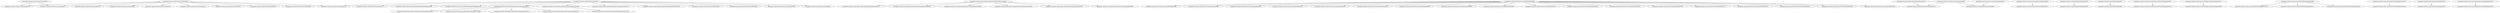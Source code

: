 digraph "ddg/ddg"
{
	"org.apache.commons.math.fraction.Fraction#33" -> "org.apache.commons.math.analysis.polynomials.PolynomialsUtils#47";
	"org.apache.commons.math.analysis.polynomials.PolynomialsUtils#47" -> "org.apache.commons.math.analysis.polynomials.PolynomialsUtils#95";
	"org.apache.commons.math.fraction.Fraction#33" -> "org.apache.commons.math.analysis.polynomials.PolynomialsUtils$1#96";
	"org.apache.commons.math.analysis.polynomials.PolynomialsUtils$1#96" -> "org.apache.commons.math.analysis.polynomials.PolynomialsUtils$1#100";
	"org.apache.commons.math.fraction.Fraction#209" -> "org.apache.commons.math.fraction.Fraction#472";
	"org.apache.commons.math.fraction.Fraction#33" -> "org.apache.commons.math.fraction.Fraction#472";
	"org.apache.commons.math.fraction.Fraction#209" -> "org.apache.commons.math.fraction.Fraction#415";
	"org.apache.commons.math.fraction.Fraction#209" -> "org.apache.commons.math.fraction.Fraction#361";
	"org.apache.commons.math.fraction.Fraction#209" -> "org.apache.commons.math.fraction.Fraction#270";
	"org.apache.commons.math.analysis.polynomials.PolynomialFunction#59" -> "org.apache.commons.math.analysis.polynomials.PolynomialFunction#277";
	"org.apache.commons.math.analysis.polynomials.PolynomialsUtils#47" -> "org.apache.commons.math.analysis.polynomials.PolynomialsUtils#173";
	"org.apache.commons.math.fraction.Fraction#33" -> "org.apache.commons.math.analysis.polynomials.PolynomialsUtils$4#177";
	"org.apache.commons.math.analysis.polynomials.PolynomialsUtils#47" -> "org.apache.commons.math.analysis.polynomials.PolynomialsUtils#146";
	"org.apache.commons.math.analysis.polynomials.PolynomialFunction#59" -> "org.apache.commons.math.analysis.polynomials.PolynomialFunction#248";
	"org.apache.commons.math.analysis.polynomials.PolynomialFunction#59" -> "org.apache.commons.math.analysis.polynomials.PolynomialFunction#204";
	"org.apache.commons.math.analysis.polynomials.PolynomialFunction#59" -> "org.apache.commons.math.analysis.polynomials.PolynomialFunction#138";
	"org.apache.commons.math.analysis.polynomials.PolynomialFunction#59" -> "org.apache.commons.math.analysis.polynomials.PolynomialFunction#105";
	"org.apache.commons.math.analysis.polynomials.PolynomialsUtils#47" -> "org.apache.commons.math.analysis.polynomials.PolynomialsUtils#120";
	"org.apache.commons.math.fraction.Fraction#33" -> "org.apache.commons.math.analysis.polynomials.PolynomialsUtils$2#124";
	"org.apache.commons.math.analysis.polynomials.PolynomialFunction#59" -> "org.apache.commons.math.analysis.polynomials.PolynomialFunction#83";
	"org.apache.commons.math.fraction.FractionFormatTest#36" -> "org.apache.commons.math.fraction.FractionFormatTest#251";
	"org.apache.commons.math.fraction.AbstractFormat#63" -> "org.apache.commons.math.fraction.AbstractFormat#105";
	"org.apache.commons.math.fraction.AbstractFormat#129" -> "org.apache.commons.math.fraction.AbstractFormat#105";
	"org.apache.commons.math.fraction.FractionFormatTest#36" -> "org.apache.commons.math.fraction.FractionFormatTest#84";
	"org.apache.commons.math.fraction.Fraction#209" -> "org.apache.commons.math.fraction.Fraction#327";
	"org.apache.commons.math.fraction.Fraction#209" -> "org.apache.commons.math.fraction.Fraction#319";
	"org.apache.commons.math.fraction.ProperFractionFormat#225" -> "org.apache.commons.math.fraction.ProperFractionFormat#117";
	"org.apache.commons.math.fraction.AbstractFormat#63" -> "org.apache.commons.math.fraction.AbstractFormat#97";
	"org.apache.commons.math.fraction.FractionFormatTest#36" -> "org.apache.commons.math.fraction.FractionFormatTest#294";
	"org.apache.commons.math.fraction.Fraction#138" -> "org.apache.commons.math.fraction.Fraction#327";
	"org.apache.commons.math.fraction.Fraction#138" -> "org.apache.commons.math.fraction.Fraction#319";
	"org.apache.commons.math.fraction.FractionFormatTest#36" -> "org.apache.commons.math.fraction.FractionFormatTest#74";
	"org.apache.commons.math.fraction.FractionFormatTest#36" -> "org.apache.commons.math.fraction.FractionFormatTest#195";
	"org.apache.commons.math.MathRuntimeException#43" -> "org.apache.commons.math.MathRuntimeException#64";
	"org.apache.commons.math.fraction.FractionFormatTest#36" -> "org.apache.commons.math.fraction.FractionFormatTest#215";
	"org.apache.commons.math.fraction.FractionFormatTest#36" -> "org.apache.commons.math.fraction.FractionFormatTest#94";
	"org.apache.commons.math.fraction.FractionFormatTest#36" -> "org.apache.commons.math.fraction.FractionFormatTest#283";
	"org.apache.commons.math.fraction.FractionFormatTest#36" -> "org.apache.commons.math.fraction.FractionFormatTest#63";
	"org.apache.commons.math.fraction.FractionFormatTest#36" -> "org.apache.commons.math.fraction.FractionFormatTest#52";
	"org.apache.commons.math.fraction.FractionFormatTest#36" -> "org.apache.commons.math.fraction.FractionFormatTest#149";
	"org.apache.commons.math.fraction.FractionFormatTest#36" -> "org.apache.commons.math.fraction.FractionFormatTest#267";
	"org.apache.commons.math.fraction.AbstractFormat#115" -> "org.apache.commons.math.fraction.AbstractFormat#97";
	"org.apache.commons.math.fraction.FractionFormatTest#36" -> "org.apache.commons.math.fraction.FractionFormatTest#234";
	"org.apache.commons.math.fraction.FractionFormatTest#36" -> "org.apache.commons.math.fraction.FractionFormatTest#112";
	"org.apache.commons.math.fraction.FractionFormatTest#36" -> "org.apache.commons.math.fraction.FractionFormatTest#132";
	"org.apache.commons.math.fraction.FractionFormatTest#36" -> "org.apache.commons.math.fraction.FractionFormatTest#41";
	"org.apache.commons.math.fraction.FractionFormatTest#36" -> "org.apache.commons.math.fraction.FractionFormatTest#298";
	"org.apache.commons.math.fraction.FractionFormatTest#36" -> "org.apache.commons.math.fraction.FractionFormatTest#168";
	"org.apache.commons.math.fraction.Fraction#209" -> "org.apache.commons.math.fraction.Fraction#244";
	"org.apache.commons.math.fraction.Fraction#33" -> "org.apache.commons.math.fraction.FractionTest#298";
	"org.apache.commons.math.fraction.Fraction#33" -> "org.apache.commons.math.fraction.FractionTest#453";
	"org.apache.commons.math.fraction.Fraction#209" -> "org.apache.commons.math.fraction.Fraction#373";
	"org.apache.commons.math.fraction.Fraction#209" -> "org.apache.commons.math.fraction.Fraction#285";
	"org.apache.commons.math.fraction.Fraction#33" -> "org.apache.commons.math.fraction.FractionTest#536";
	"org.apache.commons.math.fraction.Fraction#33" -> "org.apache.commons.math.fraction.Fraction#521";
	"org.apache.commons.math.fraction.Fraction#209" -> "org.apache.commons.math.fraction.Fraction#498";
	"org.apache.commons.math.fraction.Fraction#33" -> "org.apache.commons.math.fraction.FractionTest#377";
	"org.apache.commons.math.MathException#42" -> "org.apache.commons.math.MathException#63";
	"org.apache.commons.math.ode.nonstiff.DormandPrince853Integrator#64" -> "org.apache.commons.math.ode.nonstiff.DormandPrince853Integrator#219";
	"org.apache.commons.math.ode.nonstiff.AdaptiveStepsizeIntegrator#75" -> "org.apache.commons.math.ode.nonstiff.AdaptiveStepsizeIntegrator#295";
	"org.apache.commons.math.fraction.Fraction#33" -> "org.apache.commons.math.ode.nonstiff.AdamsBashforthIntegrator#268";
	"org.apache.commons.math.fraction.Fraction#33" -> "org.apache.commons.math.ode.nonstiff.AdamsBashforthIntegrator#79";
	"org.apache.commons.math.ode.nonstiff.TestProblemAbstract#96" -> "org.apache.commons.math.ode.nonstiff.TestProblemAbstract#119";
	"org.apache.commons.math.ode.nonstiff.TestProblemAbstract#107" -> "org.apache.commons.math.ode.nonstiff.TestProblemAbstract#143";
	"org.apache.commons.math.ode.nonstiff.TestProblemAbstract#96" -> "org.apache.commons.math.ode.nonstiff.TestProblemAbstract#127";
	"org.apache.commons.math.ode.AbstractIntegrator#57" -> "org.apache.commons.math.ode.AbstractIntegrator#72";
	"org.apache.commons.math.ode.nonstiff.TestProblemAbstract#96" -> "org.apache.commons.math.ode.nonstiff.TestProblemAbstract#135";
	"org.apache.commons.math.ode.sampling.AbstractStepInterpolator#87" -> "org.apache.commons.math.ode.sampling.AbstractStepInterpolator#321";
}
